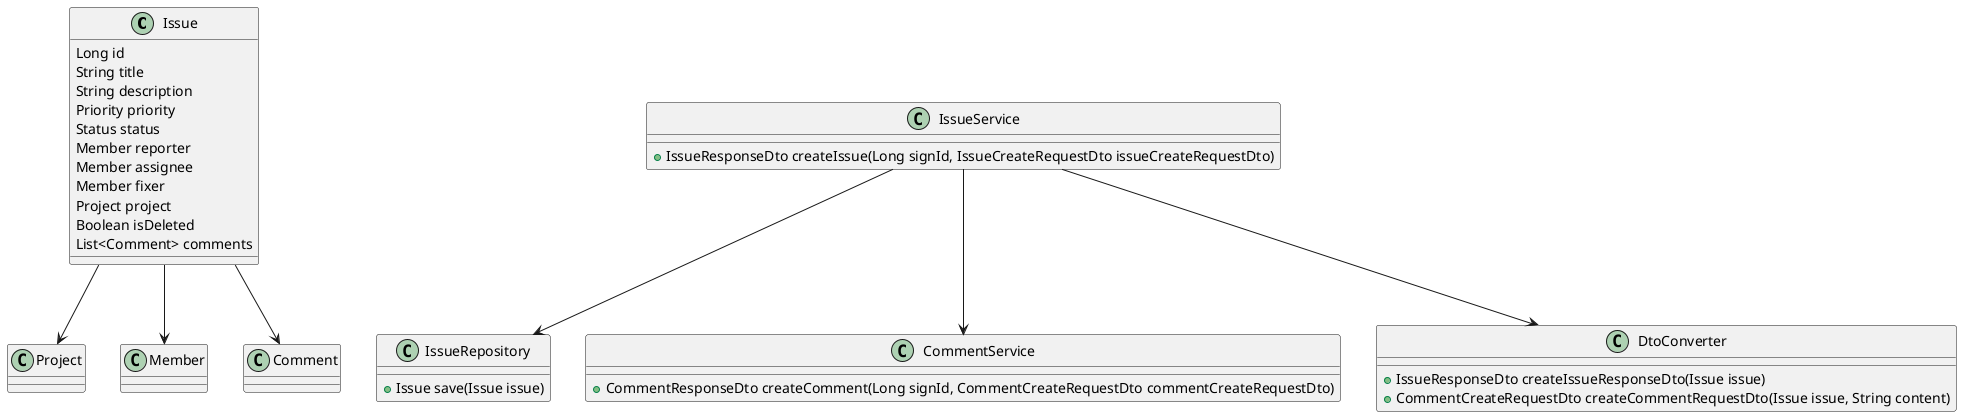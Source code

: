 @startuml
class Issue {
    Long id
    String title
    String description
    Priority priority
    Status status
    Member reporter
    Member assignee
    Member fixer
    Project project
    Boolean isDeleted
    List<Comment> comments
}

class IssueService {
    +IssueResponseDto createIssue(Long signId, IssueCreateRequestDto issueCreateRequestDto)
}

class IssueRepository {
    +Issue save(Issue issue)
}

class CommentService {
    +CommentResponseDto createComment(Long signId, CommentCreateRequestDto commentCreateRequestDto)
}

class DtoConverter {
    +IssueResponseDto createIssueResponseDto(Issue issue)
    +CommentCreateRequestDto createCommentRequestDto(Issue issue, String content)
}

IssueService --> IssueRepository
IssueService --> CommentService
IssueService --> DtoConverter
Issue --> Project
Issue --> Member
Issue --> Comment
@enduml

